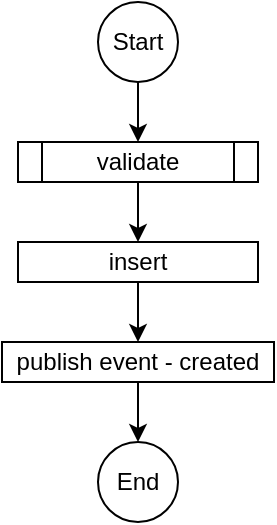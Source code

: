 <mxfile version="13.1.2" type="device"><diagram id="Zzvxlt5Kia4GBOfvvC39" name="Page-1"><mxGraphModel dx="1422" dy="762" grid="1" gridSize="10" guides="1" tooltips="1" connect="1" arrows="1" fold="1" page="1" pageScale="1" pageWidth="827" pageHeight="1169" math="0" shadow="0"><root><mxCell id="0"/><mxCell id="1" parent="0"/><mxCell id="CTJ5dC4xyepbNNZ36Dml-2" value="Start" style="ellipse;whiteSpace=wrap;html=1;aspect=fixed;" vertex="1" parent="1"><mxGeometry x="394" y="40" width="40" height="40" as="geometry"/></mxCell><mxCell id="CTJ5dC4xyepbNNZ36Dml-3" style="edgeStyle=orthogonalEdgeStyle;rounded=0;orthogonalLoop=1;jettySize=auto;html=1;exitX=0.5;exitY=1;exitDx=0;exitDy=0;" edge="1" parent="1" source="CTJ5dC4xyepbNNZ36Dml-2" target="CTJ5dC4xyepbNNZ36Dml-6"><mxGeometry relative="1" as="geometry"><mxPoint x="414.0" y="160.0" as="targetPoint"/><mxPoint x="414" y="130.0" as="sourcePoint"/></mxGeometry></mxCell><mxCell id="CTJ5dC4xyepbNNZ36Dml-5" style="edgeStyle=orthogonalEdgeStyle;rounded=0;orthogonalLoop=1;jettySize=auto;html=1;entryX=0.5;entryY=0;entryDx=0;entryDy=0;" edge="1" parent="1" source="CTJ5dC4xyepbNNZ36Dml-6"><mxGeometry relative="1" as="geometry"><mxPoint x="414" y="160.0" as="targetPoint"/></mxGeometry></mxCell><mxCell id="CTJ5dC4xyepbNNZ36Dml-6" value="&lt;span&gt;validate&lt;/span&gt;" style="shape=process;whiteSpace=wrap;html=1;backgroundOutline=1;" vertex="1" parent="1"><mxGeometry x="354" y="110" width="120" height="20" as="geometry"/></mxCell><mxCell id="CTJ5dC4xyepbNNZ36Dml-9" value="End" style="ellipse;whiteSpace=wrap;html=1;aspect=fixed;" vertex="1" parent="1"><mxGeometry x="394" y="260" width="40" height="40" as="geometry"/></mxCell><mxCell id="CTJ5dC4xyepbNNZ36Dml-14" style="edgeStyle=orthogonalEdgeStyle;rounded=0;orthogonalLoop=1;jettySize=auto;html=1;entryX=0.5;entryY=0;entryDx=0;entryDy=0;" edge="1" parent="1" target="CTJ5dC4xyepbNNZ36Dml-13"><mxGeometry relative="1" as="geometry"><mxPoint x="414" y="180.0" as="sourcePoint"/></mxGeometry></mxCell><mxCell id="CTJ5dC4xyepbNNZ36Dml-15" style="edgeStyle=orthogonalEdgeStyle;rounded=0;orthogonalLoop=1;jettySize=auto;html=1;entryX=0.5;entryY=0;entryDx=0;entryDy=0;" edge="1" parent="1" source="CTJ5dC4xyepbNNZ36Dml-13" target="CTJ5dC4xyepbNNZ36Dml-9"><mxGeometry relative="1" as="geometry"/></mxCell><mxCell id="CTJ5dC4xyepbNNZ36Dml-13" value="publish event - created" style="rounded=0;whiteSpace=wrap;html=1;" vertex="1" parent="1"><mxGeometry x="346" y="210" width="136" height="20" as="geometry"/></mxCell><mxCell id="CTJ5dC4xyepbNNZ36Dml-16" value="insert" style="rounded=0;whiteSpace=wrap;html=1;" vertex="1" parent="1"><mxGeometry x="354" y="160" width="120" height="20" as="geometry"/></mxCell></root></mxGraphModel></diagram></mxfile>